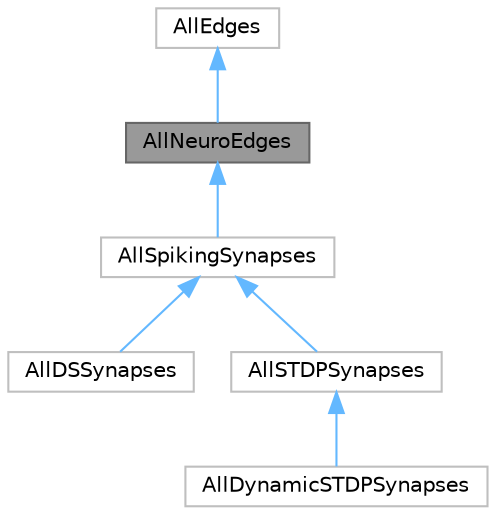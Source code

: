 digraph "AllNeuroEdges"
{
 // LATEX_PDF_SIZE
  bgcolor="transparent";
  edge [fontname=Helvetica,fontsize=10,labelfontname=Helvetica,labelfontsize=10];
  node [fontname=Helvetica,fontsize=10,shape=box,height=0.2,width=0.4];
  Node1 [id="Node000001",label="AllNeuroEdges",height=0.2,width=0.4,color="gray40", fillcolor="grey60", style="filled", fontcolor="black",tooltip=" "];
  Node2 -> Node1 [id="edge1_Node000001_Node000002",dir="back",color="steelblue1",style="solid",tooltip=" "];
  Node2 [id="Node000002",label="AllEdges",height=0.2,width=0.4,color="grey75", fillcolor="white", style="filled",URL="$class_all_edges.html",tooltip=" "];
  Node1 -> Node3 [id="edge2_Node000001_Node000003",dir="back",color="steelblue1",style="solid",tooltip=" "];
  Node3 [id="Node000003",label="AllSpikingSynapses",height=0.2,width=0.4,color="grey75", fillcolor="white", style="filled",URL="$class_all_spiking_synapses.html",tooltip=" "];
  Node3 -> Node4 [id="edge3_Node000003_Node000004",dir="back",color="steelblue1",style="solid",tooltip=" "];
  Node4 [id="Node000004",label="AllDSSynapses",height=0.2,width=0.4,color="grey75", fillcolor="white", style="filled",URL="$class_all_d_s_synapses.html",tooltip=" "];
  Node3 -> Node5 [id="edge4_Node000003_Node000005",dir="back",color="steelblue1",style="solid",tooltip=" "];
  Node5 [id="Node000005",label="AllSTDPSynapses",height=0.2,width=0.4,color="grey75", fillcolor="white", style="filled",URL="$class_all_s_t_d_p_synapses.html",tooltip=" "];
  Node5 -> Node6 [id="edge5_Node000005_Node000006",dir="back",color="steelblue1",style="solid",tooltip=" "];
  Node6 [id="Node000006",label="AllDynamicSTDPSynapses",height=0.2,width=0.4,color="grey75", fillcolor="white", style="filled",URL="$class_all_dynamic_s_t_d_p_synapses.html",tooltip=" "];
}
